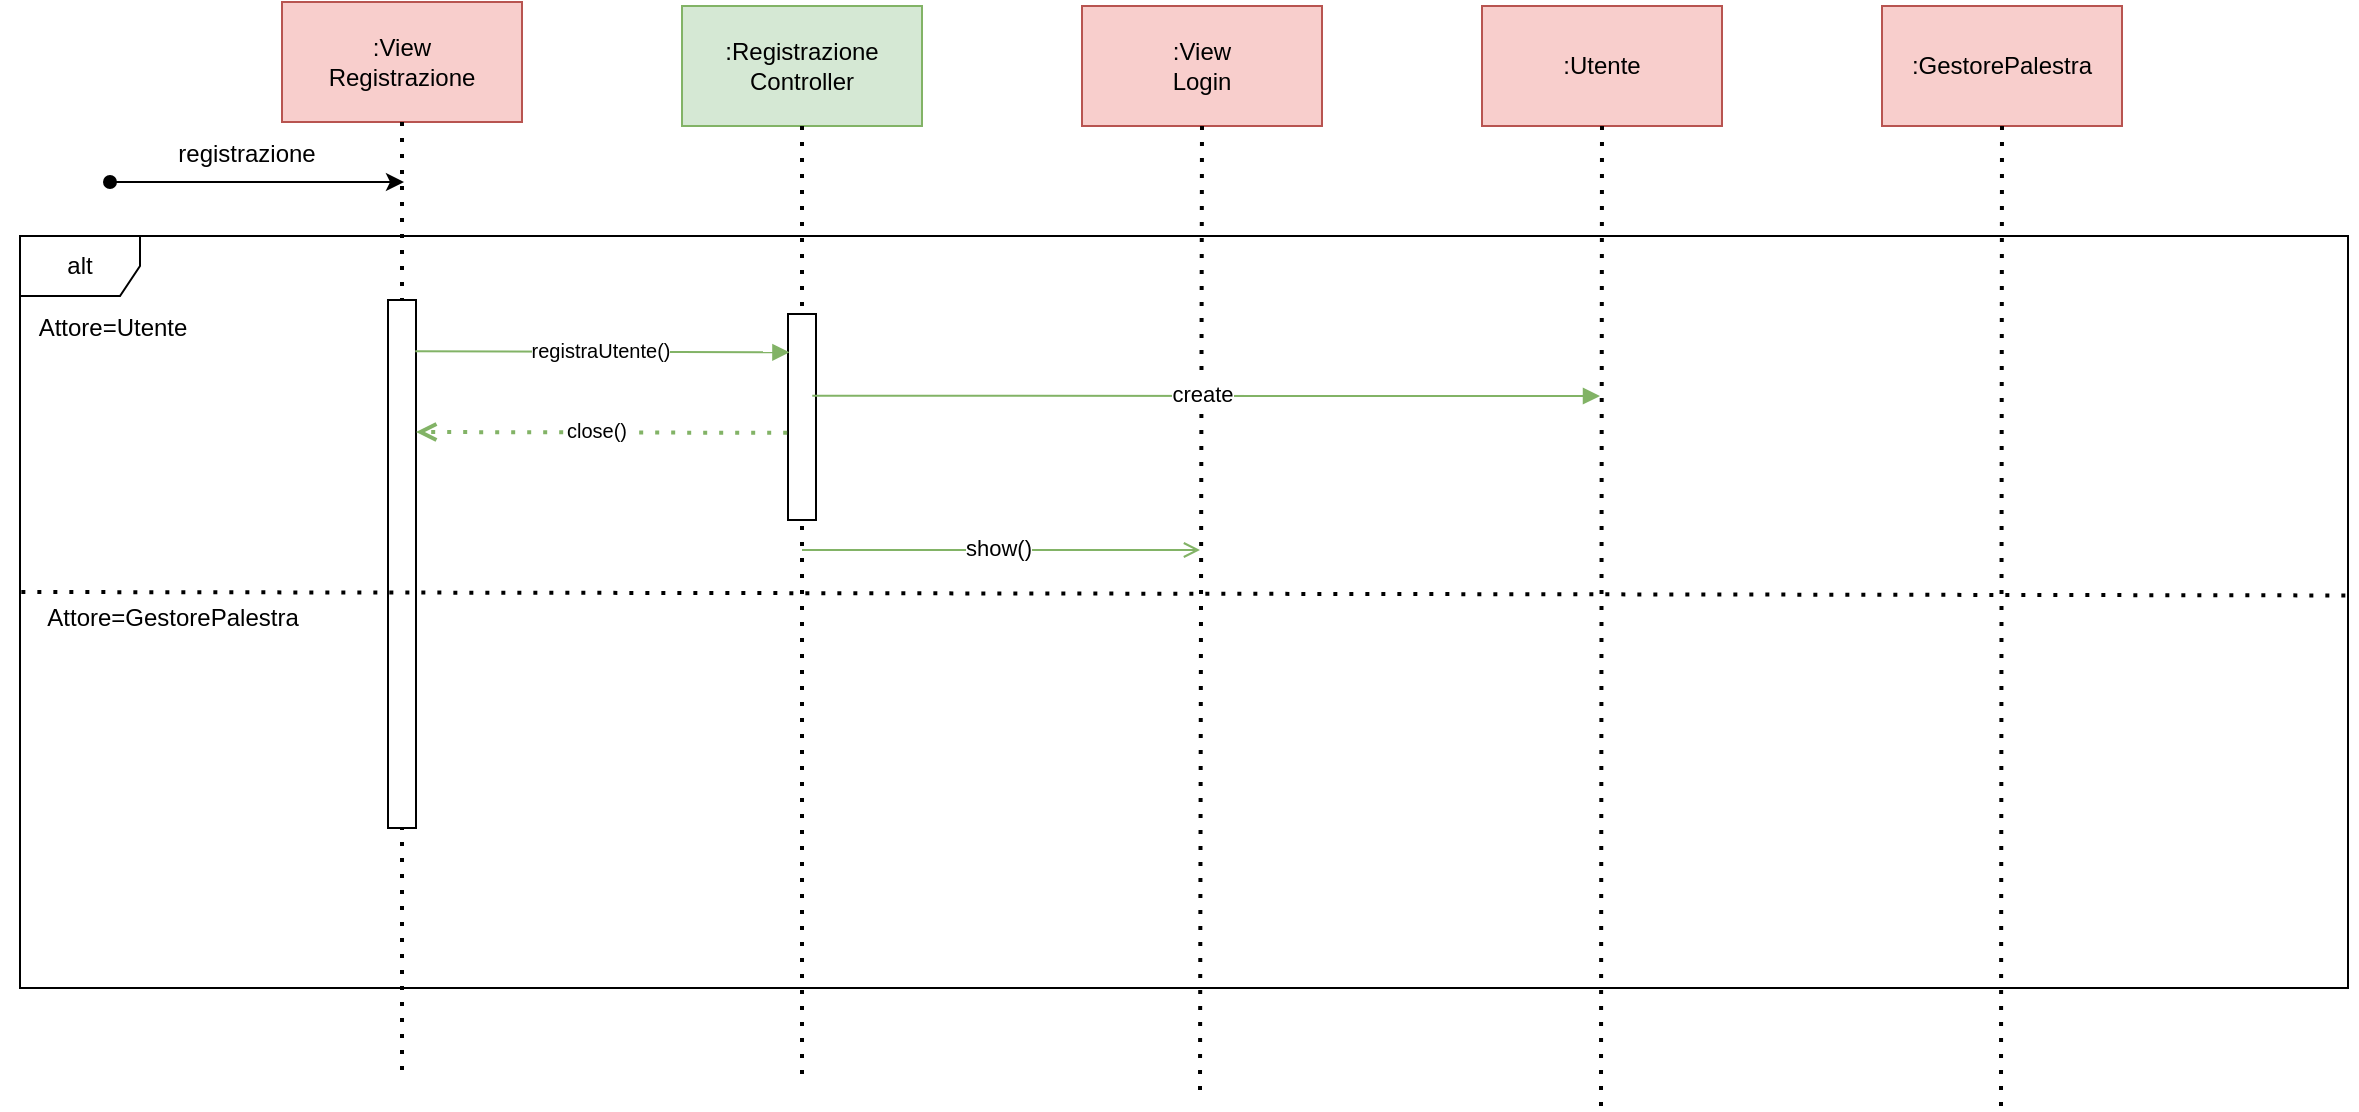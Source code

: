 <mxfile version="24.4.13" type="github">
  <diagram name="Page-1" id="HaIGnK4oBKCUf0zDOcYd">
    <mxGraphModel dx="1436" dy="1009" grid="0" gridSize="10" guides="1" tooltips="1" connect="1" arrows="1" fold="1" page="0" pageScale="1" pageWidth="850" pageHeight="1100" math="0" shadow="0">
      <root>
        <mxCell id="0" />
        <mxCell id="1" parent="0" />
        <mxCell id="sgFyzHYu5diykc7bS-y--1" value="&lt;div&gt;:View&lt;/div&gt;&lt;div&gt;Registrazione&lt;br&gt;&lt;/div&gt;" style="rounded=0;whiteSpace=wrap;html=1;fillColor=#f8cecc;strokeColor=#b85450;" parent="1" vertex="1">
          <mxGeometry x="-192" y="-91" width="120" height="60" as="geometry" />
        </mxCell>
        <mxCell id="sgFyzHYu5diykc7bS-y--2" value="&lt;div&gt;:Registrazione&lt;/div&gt;&lt;div&gt;Controller&lt;br&gt;&lt;/div&gt;" style="rounded=0;whiteSpace=wrap;html=1;fillColor=#d5e8d4;strokeColor=#82b366;" parent="1" vertex="1">
          <mxGeometry x="8" y="-89" width="120" height="60" as="geometry" />
        </mxCell>
        <mxCell id="sgFyzHYu5diykc7bS-y--3" value="&lt;div&gt;:View&lt;/div&gt;&lt;div&gt;Login&lt;br&gt;&lt;/div&gt;" style="rounded=0;whiteSpace=wrap;html=1;fillColor=#f8cecc;strokeColor=#b85450;" parent="1" vertex="1">
          <mxGeometry x="208" y="-89" width="120" height="60" as="geometry" />
        </mxCell>
        <mxCell id="sgFyzHYu5diykc7bS-y--4" value="" style="endArrow=none;dashed=1;html=1;dashPattern=1 3;strokeWidth=2;rounded=0;exitX=0.5;exitY=1;exitDx=0;exitDy=0;" parent="1" source="sgFyzHYu5diykc7bS-y--1" edge="1">
          <mxGeometry width="50" height="50" relative="1" as="geometry">
            <mxPoint x="255" y="42" as="sourcePoint" />
            <mxPoint x="-132" y="447" as="targetPoint" />
          </mxGeometry>
        </mxCell>
        <mxCell id="sgFyzHYu5diykc7bS-y--5" value="" style="endArrow=none;dashed=1;html=1;dashPattern=1 3;strokeWidth=2;rounded=0;exitX=0.5;exitY=1;exitDx=0;exitDy=0;" parent="1" source="sgFyzHYu5diykc7bS-y--2" edge="1">
          <mxGeometry width="50" height="50" relative="1" as="geometry">
            <mxPoint x="69" y="-21" as="sourcePoint" />
            <mxPoint x="68" y="450" as="targetPoint" />
          </mxGeometry>
        </mxCell>
        <mxCell id="sgFyzHYu5diykc7bS-y--6" value="" style="endArrow=none;dashed=1;html=1;dashPattern=1 3;strokeWidth=2;rounded=0;exitX=0.5;exitY=1;exitDx=0;exitDy=0;" parent="1" source="sgFyzHYu5diykc7bS-y--3" edge="1">
          <mxGeometry width="50" height="50" relative="1" as="geometry">
            <mxPoint x="265" y="-20" as="sourcePoint" />
            <mxPoint x="267" y="453" as="targetPoint" />
          </mxGeometry>
        </mxCell>
        <mxCell id="sgFyzHYu5diykc7bS-y--8" value="" style="endArrow=classic;html=1;rounded=0;startArrow=oval;startFill=1;" parent="1" edge="1">
          <mxGeometry width="50" height="50" relative="1" as="geometry">
            <mxPoint x="-278" y="-1" as="sourcePoint" />
            <mxPoint x="-131" y="-1" as="targetPoint" />
          </mxGeometry>
        </mxCell>
        <mxCell id="sgFyzHYu5diykc7bS-y--9" value="registrazione" style="text;html=1;align=center;verticalAlign=middle;resizable=0;points=[];autosize=1;strokeColor=none;fillColor=none;" parent="1" vertex="1">
          <mxGeometry x="-263" y="-29.5" width="106" height="29" as="geometry" />
        </mxCell>
        <mxCell id="sgFyzHYu5diykc7bS-y--10" value="alt" style="shape=umlFrame;whiteSpace=wrap;html=1;pointerEvents=0;" parent="1" vertex="1">
          <mxGeometry x="-323" y="26" width="1164" height="376" as="geometry" />
        </mxCell>
        <mxCell id="sgFyzHYu5diykc7bS-y--11" value="Attore=Utente" style="text;html=1;align=center;verticalAlign=middle;resizable=0;points=[];autosize=1;strokeColor=none;fillColor=none;" parent="1" vertex="1">
          <mxGeometry x="-333" y="57.5" width="112" height="29" as="geometry" />
        </mxCell>
        <mxCell id="sgFyzHYu5diykc7bS-y--12" value="Attore=GestorePalestra" style="text;html=1;align=center;verticalAlign=middle;resizable=0;points=[];autosize=1;strokeColor=none;fillColor=none;" parent="1" vertex="1">
          <mxGeometry x="-333" y="202" width="172" height="29" as="geometry" />
        </mxCell>
        <mxCell id="sgFyzHYu5diykc7bS-y--13" value="" style="rounded=0;whiteSpace=wrap;html=1;rotation=90;" parent="1" vertex="1">
          <mxGeometry x="-264" y="183" width="264" height="14" as="geometry" />
        </mxCell>
        <mxCell id="tAjwpxmvIy6WhinLWTYL-2" value="" style="endArrow=none;dashed=1;html=1;dashPattern=1 3;strokeWidth=2;rounded=0;exitX=0.001;exitY=0.562;exitDx=0;exitDy=0;exitPerimeter=0;entryX=1.002;entryY=0.478;entryDx=0;entryDy=0;entryPerimeter=0;" edge="1" parent="1" target="sgFyzHYu5diykc7bS-y--10">
          <mxGeometry width="50" height="50" relative="1" as="geometry">
            <mxPoint x="-322.325" y="203.996" as="sourcePoint" />
            <mxPoint x="351.325" y="205.511" as="targetPoint" />
          </mxGeometry>
        </mxCell>
        <mxCell id="tAjwpxmvIy6WhinLWTYL-3" value="" style="rounded=0;whiteSpace=wrap;html=1;rotation=90;" vertex="1" parent="1">
          <mxGeometry x="16.5" y="109.5" width="103" height="14" as="geometry" />
        </mxCell>
        <mxCell id="tAjwpxmvIy6WhinLWTYL-5" value="" style="endArrow=block;html=1;rounded=0;exitX=0.097;exitY=0.027;exitDx=0;exitDy=0;exitPerimeter=0;fillColor=#d5e8d4;strokeColor=#82b366;endFill=1;entryX=0.186;entryY=0.949;entryDx=0;entryDy=0;entryPerimeter=0;" edge="1" parent="1" source="sgFyzHYu5diykc7bS-y--13" target="tAjwpxmvIy6WhinLWTYL-3">
          <mxGeometry width="50" height="50" relative="1" as="geometry">
            <mxPoint x="-54" y="116" as="sourcePoint" />
            <mxPoint x="61" y="82" as="targetPoint" />
          </mxGeometry>
        </mxCell>
        <mxCell id="tAjwpxmvIy6WhinLWTYL-7" value="&lt;font style=&quot;font-size: 10px;&quot;&gt;registraUtente()&lt;/font&gt;" style="edgeLabel;html=1;align=center;verticalAlign=middle;resizable=0;points=[];" vertex="1" connectable="0" parent="tAjwpxmvIy6WhinLWTYL-5">
          <mxGeometry x="-0.013" y="1" relative="1" as="geometry">
            <mxPoint as="offset" />
          </mxGeometry>
        </mxCell>
        <mxCell id="tAjwpxmvIy6WhinLWTYL-8" value="" style="endArrow=open;dashed=1;html=1;dashPattern=1 3;strokeWidth=2;rounded=0;endFill=0;entryX=0.25;entryY=0;entryDx=0;entryDy=0;exitX=0.577;exitY=1.029;exitDx=0;exitDy=0;exitPerimeter=0;fillColor=#d5e8d4;strokeColor=#82b366;" edge="1" parent="1" source="tAjwpxmvIy6WhinLWTYL-3" target="sgFyzHYu5diykc7bS-y--13">
          <mxGeometry width="50" height="50" relative="1" as="geometry">
            <mxPoint x="-38" y="168" as="sourcePoint" />
            <mxPoint x="12" y="118" as="targetPoint" />
          </mxGeometry>
        </mxCell>
        <mxCell id="tAjwpxmvIy6WhinLWTYL-9" value="&lt;font style=&quot;font-size: 10px;&quot;&gt;close()&lt;/font&gt;" style="edgeLabel;html=1;align=center;verticalAlign=middle;resizable=0;points=[];" vertex="1" connectable="0" parent="tAjwpxmvIy6WhinLWTYL-8">
          <mxGeometry x="0.029" y="-1" relative="1" as="geometry">
            <mxPoint as="offset" />
          </mxGeometry>
        </mxCell>
        <mxCell id="tAjwpxmvIy6WhinLWTYL-10" value=":Utente" style="rounded=0;whiteSpace=wrap;html=1;fillColor=#f8cecc;strokeColor=#b85450;" vertex="1" parent="1">
          <mxGeometry x="408" y="-89" width="120" height="60" as="geometry" />
        </mxCell>
        <mxCell id="tAjwpxmvIy6WhinLWTYL-11" value=":GestorePalestra" style="rounded=0;whiteSpace=wrap;html=1;fillColor=#f8cecc;strokeColor=#b85450;" vertex="1" parent="1">
          <mxGeometry x="608" y="-89" width="120" height="60" as="geometry" />
        </mxCell>
        <mxCell id="tAjwpxmvIy6WhinLWTYL-13" value="" style="endArrow=none;dashed=1;html=1;dashPattern=1 3;strokeWidth=2;rounded=0;exitX=0.5;exitY=1;exitDx=0;exitDy=0;" edge="1" parent="1" source="tAjwpxmvIy6WhinLWTYL-10">
          <mxGeometry width="50" height="50" relative="1" as="geometry">
            <mxPoint x="468.5" y="-21" as="sourcePoint" />
            <mxPoint x="467.5" y="461" as="targetPoint" />
          </mxGeometry>
        </mxCell>
        <mxCell id="tAjwpxmvIy6WhinLWTYL-14" value="" style="endArrow=none;dashed=1;html=1;dashPattern=1 3;strokeWidth=2;rounded=0;exitX=0.5;exitY=1;exitDx=0;exitDy=0;" edge="1" parent="1" source="tAjwpxmvIy6WhinLWTYL-11">
          <mxGeometry width="50" height="50" relative="1" as="geometry">
            <mxPoint x="668.5" y="-21" as="sourcePoint" />
            <mxPoint x="667.5" y="461" as="targetPoint" />
          </mxGeometry>
        </mxCell>
        <mxCell id="tAjwpxmvIy6WhinLWTYL-15" value="" style="endArrow=block;html=1;rounded=0;exitX=0.397;exitY=0.133;exitDx=0;exitDy=0;exitPerimeter=0;fillColor=#d5e8d4;strokeColor=#82b366;endFill=1;" edge="1" parent="1" source="tAjwpxmvIy6WhinLWTYL-3">
          <mxGeometry width="50" height="50" relative="1" as="geometry">
            <mxPoint x="77" y="106" as="sourcePoint" />
            <mxPoint x="467" y="106" as="targetPoint" />
          </mxGeometry>
        </mxCell>
        <mxCell id="tAjwpxmvIy6WhinLWTYL-16" value="create" style="edgeLabel;html=1;align=center;verticalAlign=middle;resizable=0;points=[];" vertex="1" connectable="0" parent="tAjwpxmvIy6WhinLWTYL-15">
          <mxGeometry x="-0.013" y="1" relative="1" as="geometry">
            <mxPoint as="offset" />
          </mxGeometry>
        </mxCell>
        <mxCell id="tAjwpxmvIy6WhinLWTYL-17" value="" style="endArrow=open;html=1;rounded=0;exitX=0.097;exitY=0.027;exitDx=0;exitDy=0;exitPerimeter=0;fillColor=#d5e8d4;strokeColor=#82b366;endFill=0;" edge="1" parent="1">
          <mxGeometry width="50" height="50" relative="1" as="geometry">
            <mxPoint x="68" y="183" as="sourcePoint" />
            <mxPoint x="267" y="183" as="targetPoint" />
          </mxGeometry>
        </mxCell>
        <mxCell id="tAjwpxmvIy6WhinLWTYL-18" value="show()" style="edgeLabel;html=1;align=center;verticalAlign=middle;resizable=0;points=[];" vertex="1" connectable="0" parent="tAjwpxmvIy6WhinLWTYL-17">
          <mxGeometry x="-0.013" y="1" relative="1" as="geometry">
            <mxPoint as="offset" />
          </mxGeometry>
        </mxCell>
      </root>
    </mxGraphModel>
  </diagram>
</mxfile>
